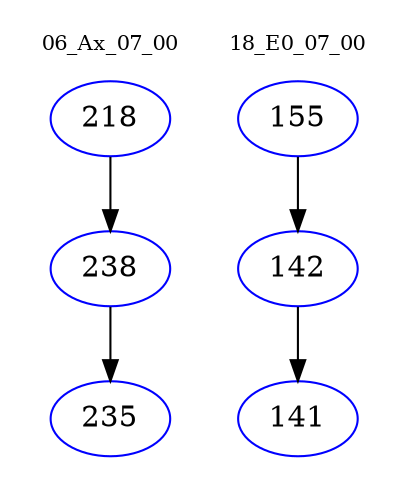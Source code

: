 digraph{
subgraph cluster_0 {
color = white
label = "06_Ax_07_00";
fontsize=10;
T0_218 [label="218", color="blue"]
T0_218 -> T0_238 [color="black"]
T0_238 [label="238", color="blue"]
T0_238 -> T0_235 [color="black"]
T0_235 [label="235", color="blue"]
}
subgraph cluster_1 {
color = white
label = "18_E0_07_00";
fontsize=10;
T1_155 [label="155", color="blue"]
T1_155 -> T1_142 [color="black"]
T1_142 [label="142", color="blue"]
T1_142 -> T1_141 [color="black"]
T1_141 [label="141", color="blue"]
}
}
